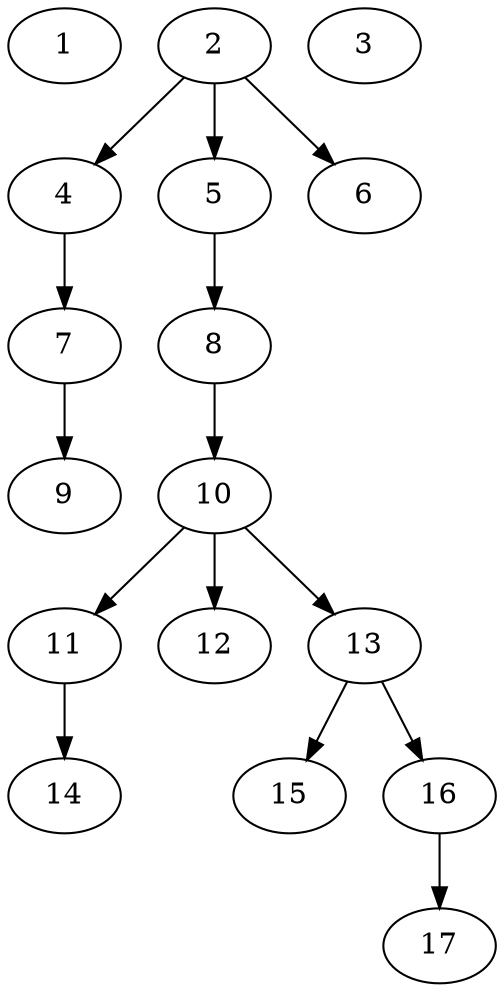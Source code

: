// DAG (tier=1-easy, mode=data, n=17, ccr=0.347, fat=0.471, density=0.375, regular=0.793, jump=0.026, mindata=1048576, maxdata=8388608)
// DAG automatically generated by daggen at Sun Aug 24 16:33:33 2025
// /home/ermia/Project/Environments/daggen/bin/daggen --dot --ccr 0.347 --fat 0.471 --regular 0.793 --density 0.375 --jump 0.026 --mindata 1048576 --maxdata 8388608 -n 17 
digraph G {
  1 [size="15575754008973872", alpha="0.10", expect_size="7787877004486936"]
  2 [size="12307419969449558", alpha="0.04", expect_size="6153709984724779"]
  2 -> 4 [size ="210470854197248"]
  2 -> 5 [size ="210470854197248"]
  2 -> 6 [size ="210470854197248"]
  3 [size="275579263158059008000", alpha="0.14", expect_size="137789631579029504000"]
  4 [size="35963340358692696", alpha="0.17", expect_size="17981670179346348"]
  4 -> 7 [size ="56750619230208"]
  5 [size="2253080190511816", alpha="0.14", expect_size="1126540095255908"]
  5 -> 8 [size ="88659206340608"]
  6 [size="1142399143566984", alpha="0.03", expect_size="571199571783492"]
  7 [size="476324249880736896", alpha="0.02", expect_size="238162124940368448"]
  7 -> 9 [size ="488358753075200"]
  8 [size="13149603541024768000", alpha="0.04", expect_size="6574801770512384000"]
  8 -> 10 [size ="44568884019200"]
  9 [size="87108919616272859136", alpha="0.00", expect_size="43554459808136429568"]
  10 [size="42613286322825068544", alpha="0.02", expect_size="21306643161412534272"]
  10 -> 11 [size ="97600791379968"]
  10 -> 12 [size ="97600791379968"]
  10 -> 13 [size ="97600791379968"]
  11 [size="627027921410186", alpha="0.07", expect_size="313513960705093"]
  11 -> 14 [size ="29146184941568"]
  12 [size="125235976129374112", alpha="0.13", expect_size="62617988064687056"]
  13 [size="183858151884375195648", alpha="0.18", expect_size="91929075942187597824"]
  13 -> 15 [size ="258669514063872"]
  13 -> 16 [size ="258669514063872"]
  14 [size="495446542766005504", alpha="0.10", expect_size="247723271383002752"]
  15 [size="234930552033999", alpha="0.04", expect_size="117465276016999"]
  16 [size="41646248767258624000", alpha="0.16", expect_size="20823124383629312000"]
  16 -> 17 [size ="96118557900800"]
  17 [size="1741102369266280", alpha="0.15", expect_size="870551184633140"]
}